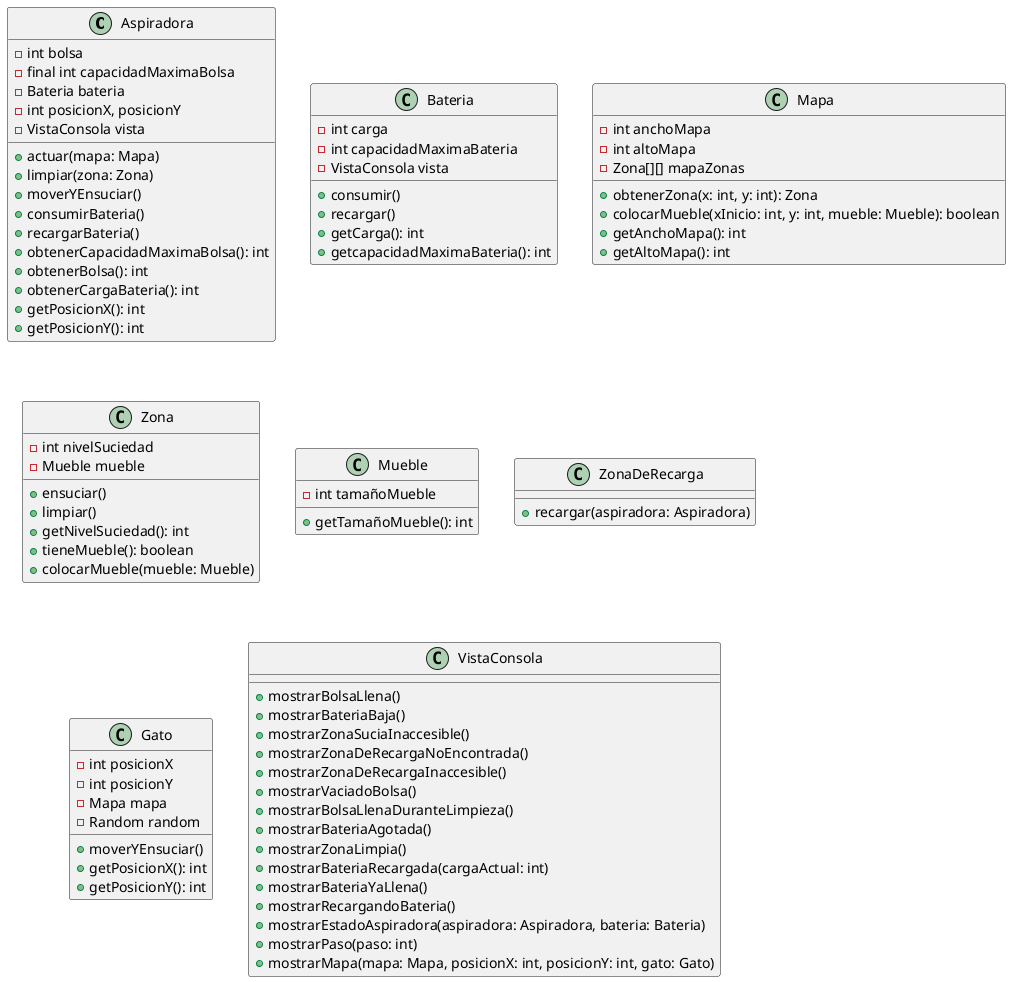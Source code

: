 @startuml

class Aspiradora {
    -int bolsa
    -final int capacidadMaximaBolsa
    -Bateria bateria
    -int posicionX, posicionY
    -VistaConsola vista
    +actuar(mapa: Mapa)
    +limpiar(zona: Zona)
    +moverYEnsuciar()
    +consumirBateria()
    +recargarBateria()
    +obtenerCapacidadMaximaBolsa(): int
    +obtenerBolsa(): int
    +obtenerCargaBateria(): int
    +getPosicionX(): int
    +getPosicionY(): int
}

class Bateria {
    -int carga
    -int capacidadMaximaBateria
    -VistaConsola vista
    +consumir()
    +recargar()
    +getCarga(): int
    +getcapacidadMaximaBateria(): int
}

class Mapa {
    -int anchoMapa
    -int altoMapa
    -Zona[][] mapaZonas
    +obtenerZona(x: int, y: int): Zona
    +colocarMueble(xInicio: int, y: int, mueble: Mueble): boolean
    +getAnchoMapa(): int
    +getAltoMapa(): int
}

class Zona {
    -int nivelSuciedad
    -Mueble mueble
    +ensuciar()
    +limpiar()
    +getNivelSuciedad(): int
    +tieneMueble(): boolean
    +colocarMueble(mueble: Mueble)
}

class Mueble {
    -int tamañoMueble
    +getTamañoMueble(): int
}

class ZonaDeRecarga {
    +recargar(aspiradora: Aspiradora)
}

class Gato {
    -int posicionX
    -int posicionY
    -Mapa mapa
    -Random random
    +moverYEnsuciar()
    +getPosicionX(): int
    +getPosicionY(): int
}

class VistaConsola {
    +mostrarBolsaLlena()
    +mostrarBateriaBaja()
    +mostrarZonaSuciaInaccesible()
    +mostrarZonaDeRecargaNoEncontrada()
    +mostrarZonaDeRecargaInaccesible()
    +mostrarVaciadoBolsa()
    +mostrarBolsaLlenaDuranteLimpieza()
    +mostrarBateriaAgotada()
    +mostrarZonaLimpia()
    +mostrarBateriaRecargada(cargaActual: int)
    +mostrarBateriaYaLlena()
    +mostrarRecargandoBateria()
    +mostrarEstadoAspiradora(aspiradora: Aspiradora, bateria: Bateria)
    +mostrarPaso(paso: int)
    +mostrarMapa(mapa: Mapa, posicionX: int, posicionY: int, gato: Gato)
}

@enduml
